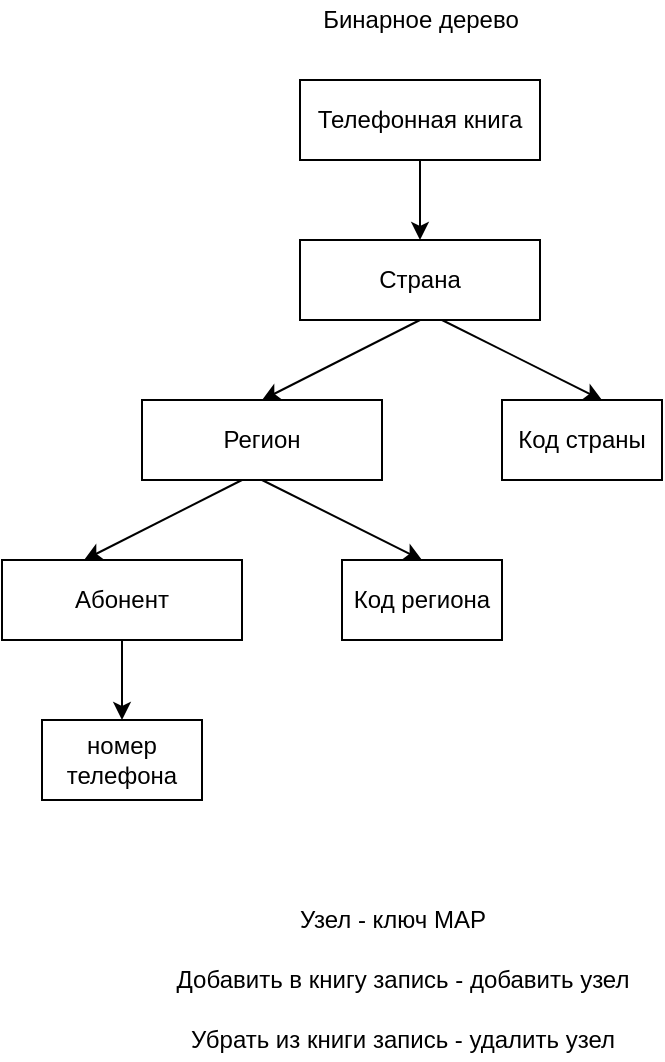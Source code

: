<mxfile version="13.9.9" type="device"><diagram id="MpAkp3e3wny4WMUETz8P" name="Страница 1"><mxGraphModel dx="1086" dy="776" grid="1" gridSize="10" guides="1" tooltips="1" connect="1" arrows="1" fold="1" page="1" pageScale="1" pageWidth="827" pageHeight="1169" math="0" shadow="0"><root><mxCell id="0"/><mxCell id="1" parent="0"/><mxCell id="Gwsi27uErZVlbUlmZedj-2" value="Бинарное дерево" style="text;html=1;align=center;verticalAlign=middle;resizable=0;points=[];autosize=1;" vertex="1" parent="1"><mxGeometry x="304" y="40" width="110" height="20" as="geometry"/></mxCell><mxCell id="Gwsi27uErZVlbUlmZedj-21" style="rounded=0;orthogonalLoop=1;jettySize=auto;html=1;exitX=0.5;exitY=1;exitDx=0;exitDy=0;entryX=0.5;entryY=0;entryDx=0;entryDy=0;" edge="1" parent="1" source="Gwsi27uErZVlbUlmZedj-11" target="Gwsi27uErZVlbUlmZedj-12"><mxGeometry relative="1" as="geometry"/></mxCell><mxCell id="Gwsi27uErZVlbUlmZedj-11" value="Телефонная книга" style="rounded=0;whiteSpace=wrap;html=1;" vertex="1" parent="1"><mxGeometry x="299" y="80" width="120" height="40" as="geometry"/></mxCell><mxCell id="Gwsi27uErZVlbUlmZedj-22" style="edgeStyle=none;rounded=0;orthogonalLoop=1;jettySize=auto;html=1;exitX=0.5;exitY=1;exitDx=0;exitDy=0;entryX=0.5;entryY=0;entryDx=0;entryDy=0;" edge="1" parent="1" source="Gwsi27uErZVlbUlmZedj-12" target="Gwsi27uErZVlbUlmZedj-15"><mxGeometry relative="1" as="geometry"/></mxCell><mxCell id="Gwsi27uErZVlbUlmZedj-12" value="Страна" style="rounded=0;whiteSpace=wrap;html=1;" vertex="1" parent="1"><mxGeometry x="299" y="160" width="120" height="40" as="geometry"/></mxCell><mxCell id="Gwsi27uErZVlbUlmZedj-25" style="edgeStyle=none;rounded=0;orthogonalLoop=1;jettySize=auto;html=1;exitX=0.5;exitY=1;exitDx=0;exitDy=0;entryX=0.5;entryY=0;entryDx=0;entryDy=0;" edge="1" parent="1" source="Gwsi27uErZVlbUlmZedj-15" target="Gwsi27uErZVlbUlmZedj-18"><mxGeometry relative="1" as="geometry"/></mxCell><mxCell id="Gwsi27uErZVlbUlmZedj-15" value="Регион" style="rounded=0;whiteSpace=wrap;html=1;" vertex="1" parent="1"><mxGeometry x="220" y="240" width="120" height="40" as="geometry"/></mxCell><mxCell id="Gwsi27uErZVlbUlmZedj-17" value="Код страны" style="rounded=0;whiteSpace=wrap;html=1;" vertex="1" parent="1"><mxGeometry x="400" y="240" width="80" height="40" as="geometry"/></mxCell><mxCell id="Gwsi27uErZVlbUlmZedj-18" value="Код региона" style="rounded=0;whiteSpace=wrap;html=1;" vertex="1" parent="1"><mxGeometry x="320" y="320" width="80" height="40" as="geometry"/></mxCell><mxCell id="Gwsi27uErZVlbUlmZedj-30" style="edgeStyle=none;rounded=0;orthogonalLoop=1;jettySize=auto;html=1;exitX=0.5;exitY=1;exitDx=0;exitDy=0;entryX=0.5;entryY=0;entryDx=0;entryDy=0;" edge="1" parent="1" source="Gwsi27uErZVlbUlmZedj-19" target="Gwsi27uErZVlbUlmZedj-20"><mxGeometry relative="1" as="geometry"/></mxCell><mxCell id="Gwsi27uErZVlbUlmZedj-19" value="Абонент" style="rounded=0;whiteSpace=wrap;html=1;" vertex="1" parent="1"><mxGeometry x="150" y="320" width="120" height="40" as="geometry"/></mxCell><mxCell id="Gwsi27uErZVlbUlmZedj-20" value="номер телефона" style="rounded=0;whiteSpace=wrap;html=1;" vertex="1" parent="1"><mxGeometry x="170" y="400" width="80" height="40" as="geometry"/></mxCell><mxCell id="Gwsi27uErZVlbUlmZedj-26" style="edgeStyle=none;rounded=0;orthogonalLoop=1;jettySize=auto;html=1;exitX=0.5;exitY=1;exitDx=0;exitDy=0;entryX=0.5;entryY=0;entryDx=0;entryDy=0;" edge="1" parent="1"><mxGeometry relative="1" as="geometry"><mxPoint x="370" y="200" as="sourcePoint"/><mxPoint x="450" y="240" as="targetPoint"/></mxGeometry></mxCell><mxCell id="Gwsi27uErZVlbUlmZedj-29" style="edgeStyle=none;rounded=0;orthogonalLoop=1;jettySize=auto;html=1;exitX=0.5;exitY=1;exitDx=0;exitDy=0;entryX=0.5;entryY=0;entryDx=0;entryDy=0;" edge="1" parent="1"><mxGeometry relative="1" as="geometry"><mxPoint x="270" y="280" as="sourcePoint"/><mxPoint x="191" y="320" as="targetPoint"/></mxGeometry></mxCell><mxCell id="Gwsi27uErZVlbUlmZedj-31" value="Узел - ключ MAP" style="text;html=1;align=center;verticalAlign=middle;resizable=0;points=[];autosize=1;" vertex="1" parent="1"><mxGeometry x="290" y="490" width="110" height="20" as="geometry"/></mxCell><mxCell id="Gwsi27uErZVlbUlmZedj-32" value="Добавить в книгу запись - добавить узел" style="text;html=1;align=center;verticalAlign=middle;resizable=0;points=[];autosize=1;" vertex="1" parent="1"><mxGeometry x="230" y="520" width="240" height="20" as="geometry"/></mxCell><mxCell id="Gwsi27uErZVlbUlmZedj-33" value="Убрать из книги запись - удалить узел" style="text;html=1;align=center;verticalAlign=middle;resizable=0;points=[];autosize=1;" vertex="1" parent="1"><mxGeometry x="235" y="550" width="230" height="20" as="geometry"/></mxCell></root></mxGraphModel></diagram></mxfile>